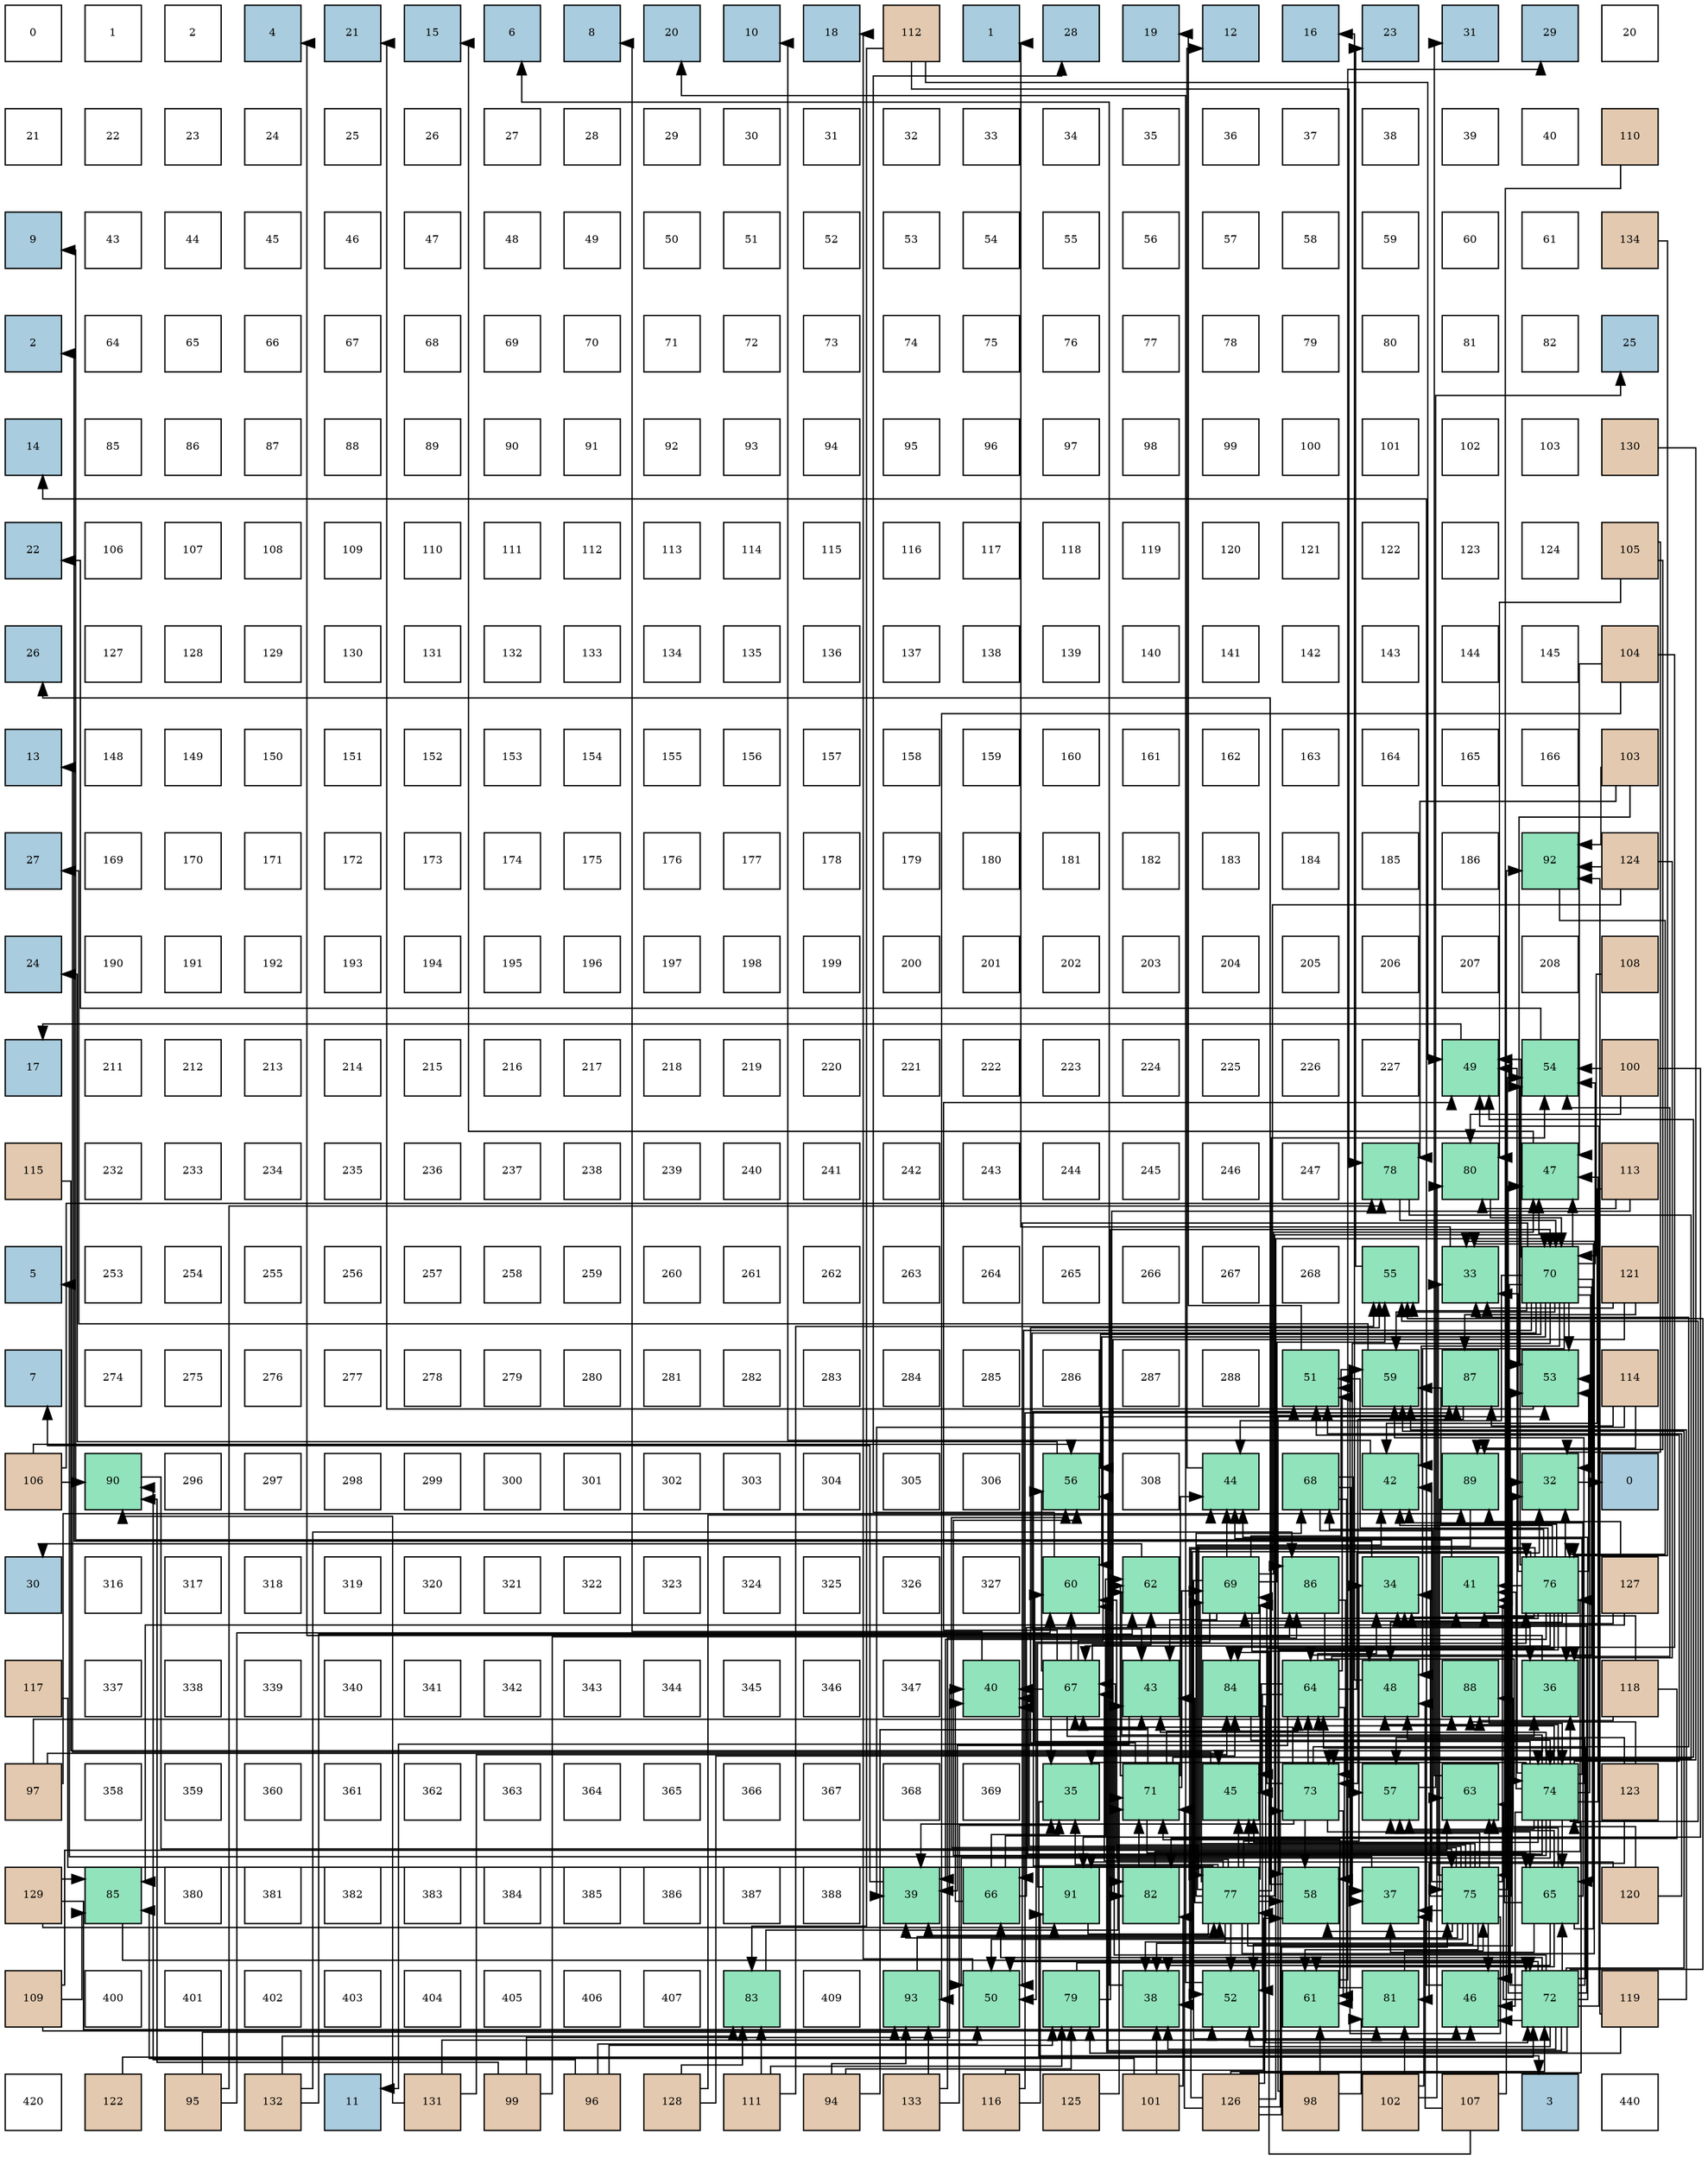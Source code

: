 digraph layout{
 rankdir=TB;
 splines=ortho;
 node [style=filled shape=square fixedsize=true width=0.6];
0[label="0", fontsize=8, fillcolor="#ffffff"];
1[label="1", fontsize=8, fillcolor="#ffffff"];
2[label="2", fontsize=8, fillcolor="#ffffff"];
3[label="4", fontsize=8, fillcolor="#a9ccde"];
4[label="21", fontsize=8, fillcolor="#a9ccde"];
5[label="15", fontsize=8, fillcolor="#a9ccde"];
6[label="6", fontsize=8, fillcolor="#a9ccde"];
7[label="8", fontsize=8, fillcolor="#a9ccde"];
8[label="20", fontsize=8, fillcolor="#a9ccde"];
9[label="10", fontsize=8, fillcolor="#a9ccde"];
10[label="18", fontsize=8, fillcolor="#a9ccde"];
11[label="112", fontsize=8, fillcolor="#e3c9af"];
12[label="1", fontsize=8, fillcolor="#a9ccde"];
13[label="28", fontsize=8, fillcolor="#a9ccde"];
14[label="19", fontsize=8, fillcolor="#a9ccde"];
15[label="12", fontsize=8, fillcolor="#a9ccde"];
16[label="16", fontsize=8, fillcolor="#a9ccde"];
17[label="23", fontsize=8, fillcolor="#a9ccde"];
18[label="31", fontsize=8, fillcolor="#a9ccde"];
19[label="29", fontsize=8, fillcolor="#a9ccde"];
20[label="20", fontsize=8, fillcolor="#ffffff"];
21[label="21", fontsize=8, fillcolor="#ffffff"];
22[label="22", fontsize=8, fillcolor="#ffffff"];
23[label="23", fontsize=8, fillcolor="#ffffff"];
24[label="24", fontsize=8, fillcolor="#ffffff"];
25[label="25", fontsize=8, fillcolor="#ffffff"];
26[label="26", fontsize=8, fillcolor="#ffffff"];
27[label="27", fontsize=8, fillcolor="#ffffff"];
28[label="28", fontsize=8, fillcolor="#ffffff"];
29[label="29", fontsize=8, fillcolor="#ffffff"];
30[label="30", fontsize=8, fillcolor="#ffffff"];
31[label="31", fontsize=8, fillcolor="#ffffff"];
32[label="32", fontsize=8, fillcolor="#ffffff"];
33[label="33", fontsize=8, fillcolor="#ffffff"];
34[label="34", fontsize=8, fillcolor="#ffffff"];
35[label="35", fontsize=8, fillcolor="#ffffff"];
36[label="36", fontsize=8, fillcolor="#ffffff"];
37[label="37", fontsize=8, fillcolor="#ffffff"];
38[label="38", fontsize=8, fillcolor="#ffffff"];
39[label="39", fontsize=8, fillcolor="#ffffff"];
40[label="40", fontsize=8, fillcolor="#ffffff"];
41[label="110", fontsize=8, fillcolor="#e3c9af"];
42[label="9", fontsize=8, fillcolor="#a9ccde"];
43[label="43", fontsize=8, fillcolor="#ffffff"];
44[label="44", fontsize=8, fillcolor="#ffffff"];
45[label="45", fontsize=8, fillcolor="#ffffff"];
46[label="46", fontsize=8, fillcolor="#ffffff"];
47[label="47", fontsize=8, fillcolor="#ffffff"];
48[label="48", fontsize=8, fillcolor="#ffffff"];
49[label="49", fontsize=8, fillcolor="#ffffff"];
50[label="50", fontsize=8, fillcolor="#ffffff"];
51[label="51", fontsize=8, fillcolor="#ffffff"];
52[label="52", fontsize=8, fillcolor="#ffffff"];
53[label="53", fontsize=8, fillcolor="#ffffff"];
54[label="54", fontsize=8, fillcolor="#ffffff"];
55[label="55", fontsize=8, fillcolor="#ffffff"];
56[label="56", fontsize=8, fillcolor="#ffffff"];
57[label="57", fontsize=8, fillcolor="#ffffff"];
58[label="58", fontsize=8, fillcolor="#ffffff"];
59[label="59", fontsize=8, fillcolor="#ffffff"];
60[label="60", fontsize=8, fillcolor="#ffffff"];
61[label="61", fontsize=8, fillcolor="#ffffff"];
62[label="134", fontsize=8, fillcolor="#e3c9af"];
63[label="2", fontsize=8, fillcolor="#a9ccde"];
64[label="64", fontsize=8, fillcolor="#ffffff"];
65[label="65", fontsize=8, fillcolor="#ffffff"];
66[label="66", fontsize=8, fillcolor="#ffffff"];
67[label="67", fontsize=8, fillcolor="#ffffff"];
68[label="68", fontsize=8, fillcolor="#ffffff"];
69[label="69", fontsize=8, fillcolor="#ffffff"];
70[label="70", fontsize=8, fillcolor="#ffffff"];
71[label="71", fontsize=8, fillcolor="#ffffff"];
72[label="72", fontsize=8, fillcolor="#ffffff"];
73[label="73", fontsize=8, fillcolor="#ffffff"];
74[label="74", fontsize=8, fillcolor="#ffffff"];
75[label="75", fontsize=8, fillcolor="#ffffff"];
76[label="76", fontsize=8, fillcolor="#ffffff"];
77[label="77", fontsize=8, fillcolor="#ffffff"];
78[label="78", fontsize=8, fillcolor="#ffffff"];
79[label="79", fontsize=8, fillcolor="#ffffff"];
80[label="80", fontsize=8, fillcolor="#ffffff"];
81[label="81", fontsize=8, fillcolor="#ffffff"];
82[label="82", fontsize=8, fillcolor="#ffffff"];
83[label="25", fontsize=8, fillcolor="#a9ccde"];
84[label="14", fontsize=8, fillcolor="#a9ccde"];
85[label="85", fontsize=8, fillcolor="#ffffff"];
86[label="86", fontsize=8, fillcolor="#ffffff"];
87[label="87", fontsize=8, fillcolor="#ffffff"];
88[label="88", fontsize=8, fillcolor="#ffffff"];
89[label="89", fontsize=8, fillcolor="#ffffff"];
90[label="90", fontsize=8, fillcolor="#ffffff"];
91[label="91", fontsize=8, fillcolor="#ffffff"];
92[label="92", fontsize=8, fillcolor="#ffffff"];
93[label="93", fontsize=8, fillcolor="#ffffff"];
94[label="94", fontsize=8, fillcolor="#ffffff"];
95[label="95", fontsize=8, fillcolor="#ffffff"];
96[label="96", fontsize=8, fillcolor="#ffffff"];
97[label="97", fontsize=8, fillcolor="#ffffff"];
98[label="98", fontsize=8, fillcolor="#ffffff"];
99[label="99", fontsize=8, fillcolor="#ffffff"];
100[label="100", fontsize=8, fillcolor="#ffffff"];
101[label="101", fontsize=8, fillcolor="#ffffff"];
102[label="102", fontsize=8, fillcolor="#ffffff"];
103[label="103", fontsize=8, fillcolor="#ffffff"];
104[label="130", fontsize=8, fillcolor="#e3c9af"];
105[label="22", fontsize=8, fillcolor="#a9ccde"];
106[label="106", fontsize=8, fillcolor="#ffffff"];
107[label="107", fontsize=8, fillcolor="#ffffff"];
108[label="108", fontsize=8, fillcolor="#ffffff"];
109[label="109", fontsize=8, fillcolor="#ffffff"];
110[label="110", fontsize=8, fillcolor="#ffffff"];
111[label="111", fontsize=8, fillcolor="#ffffff"];
112[label="112", fontsize=8, fillcolor="#ffffff"];
113[label="113", fontsize=8, fillcolor="#ffffff"];
114[label="114", fontsize=8, fillcolor="#ffffff"];
115[label="115", fontsize=8, fillcolor="#ffffff"];
116[label="116", fontsize=8, fillcolor="#ffffff"];
117[label="117", fontsize=8, fillcolor="#ffffff"];
118[label="118", fontsize=8, fillcolor="#ffffff"];
119[label="119", fontsize=8, fillcolor="#ffffff"];
120[label="120", fontsize=8, fillcolor="#ffffff"];
121[label="121", fontsize=8, fillcolor="#ffffff"];
122[label="122", fontsize=8, fillcolor="#ffffff"];
123[label="123", fontsize=8, fillcolor="#ffffff"];
124[label="124", fontsize=8, fillcolor="#ffffff"];
125[label="105", fontsize=8, fillcolor="#e3c9af"];
126[label="26", fontsize=8, fillcolor="#a9ccde"];
127[label="127", fontsize=8, fillcolor="#ffffff"];
128[label="128", fontsize=8, fillcolor="#ffffff"];
129[label="129", fontsize=8, fillcolor="#ffffff"];
130[label="130", fontsize=8, fillcolor="#ffffff"];
131[label="131", fontsize=8, fillcolor="#ffffff"];
132[label="132", fontsize=8, fillcolor="#ffffff"];
133[label="133", fontsize=8, fillcolor="#ffffff"];
134[label="134", fontsize=8, fillcolor="#ffffff"];
135[label="135", fontsize=8, fillcolor="#ffffff"];
136[label="136", fontsize=8, fillcolor="#ffffff"];
137[label="137", fontsize=8, fillcolor="#ffffff"];
138[label="138", fontsize=8, fillcolor="#ffffff"];
139[label="139", fontsize=8, fillcolor="#ffffff"];
140[label="140", fontsize=8, fillcolor="#ffffff"];
141[label="141", fontsize=8, fillcolor="#ffffff"];
142[label="142", fontsize=8, fillcolor="#ffffff"];
143[label="143", fontsize=8, fillcolor="#ffffff"];
144[label="144", fontsize=8, fillcolor="#ffffff"];
145[label="145", fontsize=8, fillcolor="#ffffff"];
146[label="104", fontsize=8, fillcolor="#e3c9af"];
147[label="13", fontsize=8, fillcolor="#a9ccde"];
148[label="148", fontsize=8, fillcolor="#ffffff"];
149[label="149", fontsize=8, fillcolor="#ffffff"];
150[label="150", fontsize=8, fillcolor="#ffffff"];
151[label="151", fontsize=8, fillcolor="#ffffff"];
152[label="152", fontsize=8, fillcolor="#ffffff"];
153[label="153", fontsize=8, fillcolor="#ffffff"];
154[label="154", fontsize=8, fillcolor="#ffffff"];
155[label="155", fontsize=8, fillcolor="#ffffff"];
156[label="156", fontsize=8, fillcolor="#ffffff"];
157[label="157", fontsize=8, fillcolor="#ffffff"];
158[label="158", fontsize=8, fillcolor="#ffffff"];
159[label="159", fontsize=8, fillcolor="#ffffff"];
160[label="160", fontsize=8, fillcolor="#ffffff"];
161[label="161", fontsize=8, fillcolor="#ffffff"];
162[label="162", fontsize=8, fillcolor="#ffffff"];
163[label="163", fontsize=8, fillcolor="#ffffff"];
164[label="164", fontsize=8, fillcolor="#ffffff"];
165[label="165", fontsize=8, fillcolor="#ffffff"];
166[label="166", fontsize=8, fillcolor="#ffffff"];
167[label="103", fontsize=8, fillcolor="#e3c9af"];
168[label="27", fontsize=8, fillcolor="#a9ccde"];
169[label="169", fontsize=8, fillcolor="#ffffff"];
170[label="170", fontsize=8, fillcolor="#ffffff"];
171[label="171", fontsize=8, fillcolor="#ffffff"];
172[label="172", fontsize=8, fillcolor="#ffffff"];
173[label="173", fontsize=8, fillcolor="#ffffff"];
174[label="174", fontsize=8, fillcolor="#ffffff"];
175[label="175", fontsize=8, fillcolor="#ffffff"];
176[label="176", fontsize=8, fillcolor="#ffffff"];
177[label="177", fontsize=8, fillcolor="#ffffff"];
178[label="178", fontsize=8, fillcolor="#ffffff"];
179[label="179", fontsize=8, fillcolor="#ffffff"];
180[label="180", fontsize=8, fillcolor="#ffffff"];
181[label="181", fontsize=8, fillcolor="#ffffff"];
182[label="182", fontsize=8, fillcolor="#ffffff"];
183[label="183", fontsize=8, fillcolor="#ffffff"];
184[label="184", fontsize=8, fillcolor="#ffffff"];
185[label="185", fontsize=8, fillcolor="#ffffff"];
186[label="186", fontsize=8, fillcolor="#ffffff"];
187[label="92", fontsize=8, fillcolor="#91e3bb"];
188[label="124", fontsize=8, fillcolor="#e3c9af"];
189[label="24", fontsize=8, fillcolor="#a9ccde"];
190[label="190", fontsize=8, fillcolor="#ffffff"];
191[label="191", fontsize=8, fillcolor="#ffffff"];
192[label="192", fontsize=8, fillcolor="#ffffff"];
193[label="193", fontsize=8, fillcolor="#ffffff"];
194[label="194", fontsize=8, fillcolor="#ffffff"];
195[label="195", fontsize=8, fillcolor="#ffffff"];
196[label="196", fontsize=8, fillcolor="#ffffff"];
197[label="197", fontsize=8, fillcolor="#ffffff"];
198[label="198", fontsize=8, fillcolor="#ffffff"];
199[label="199", fontsize=8, fillcolor="#ffffff"];
200[label="200", fontsize=8, fillcolor="#ffffff"];
201[label="201", fontsize=8, fillcolor="#ffffff"];
202[label="202", fontsize=8, fillcolor="#ffffff"];
203[label="203", fontsize=8, fillcolor="#ffffff"];
204[label="204", fontsize=8, fillcolor="#ffffff"];
205[label="205", fontsize=8, fillcolor="#ffffff"];
206[label="206", fontsize=8, fillcolor="#ffffff"];
207[label="207", fontsize=8, fillcolor="#ffffff"];
208[label="208", fontsize=8, fillcolor="#ffffff"];
209[label="108", fontsize=8, fillcolor="#e3c9af"];
210[label="17", fontsize=8, fillcolor="#a9ccde"];
211[label="211", fontsize=8, fillcolor="#ffffff"];
212[label="212", fontsize=8, fillcolor="#ffffff"];
213[label="213", fontsize=8, fillcolor="#ffffff"];
214[label="214", fontsize=8, fillcolor="#ffffff"];
215[label="215", fontsize=8, fillcolor="#ffffff"];
216[label="216", fontsize=8, fillcolor="#ffffff"];
217[label="217", fontsize=8, fillcolor="#ffffff"];
218[label="218", fontsize=8, fillcolor="#ffffff"];
219[label="219", fontsize=8, fillcolor="#ffffff"];
220[label="220", fontsize=8, fillcolor="#ffffff"];
221[label="221", fontsize=8, fillcolor="#ffffff"];
222[label="222", fontsize=8, fillcolor="#ffffff"];
223[label="223", fontsize=8, fillcolor="#ffffff"];
224[label="224", fontsize=8, fillcolor="#ffffff"];
225[label="225", fontsize=8, fillcolor="#ffffff"];
226[label="226", fontsize=8, fillcolor="#ffffff"];
227[label="227", fontsize=8, fillcolor="#ffffff"];
228[label="49", fontsize=8, fillcolor="#91e3bb"];
229[label="54", fontsize=8, fillcolor="#91e3bb"];
230[label="100", fontsize=8, fillcolor="#e3c9af"];
231[label="115", fontsize=8, fillcolor="#e3c9af"];
232[label="232", fontsize=8, fillcolor="#ffffff"];
233[label="233", fontsize=8, fillcolor="#ffffff"];
234[label="234", fontsize=8, fillcolor="#ffffff"];
235[label="235", fontsize=8, fillcolor="#ffffff"];
236[label="236", fontsize=8, fillcolor="#ffffff"];
237[label="237", fontsize=8, fillcolor="#ffffff"];
238[label="238", fontsize=8, fillcolor="#ffffff"];
239[label="239", fontsize=8, fillcolor="#ffffff"];
240[label="240", fontsize=8, fillcolor="#ffffff"];
241[label="241", fontsize=8, fillcolor="#ffffff"];
242[label="242", fontsize=8, fillcolor="#ffffff"];
243[label="243", fontsize=8, fillcolor="#ffffff"];
244[label="244", fontsize=8, fillcolor="#ffffff"];
245[label="245", fontsize=8, fillcolor="#ffffff"];
246[label="246", fontsize=8, fillcolor="#ffffff"];
247[label="247", fontsize=8, fillcolor="#ffffff"];
248[label="78", fontsize=8, fillcolor="#91e3bb"];
249[label="80", fontsize=8, fillcolor="#91e3bb"];
250[label="47", fontsize=8, fillcolor="#91e3bb"];
251[label="113", fontsize=8, fillcolor="#e3c9af"];
252[label="5", fontsize=8, fillcolor="#a9ccde"];
253[label="253", fontsize=8, fillcolor="#ffffff"];
254[label="254", fontsize=8, fillcolor="#ffffff"];
255[label="255", fontsize=8, fillcolor="#ffffff"];
256[label="256", fontsize=8, fillcolor="#ffffff"];
257[label="257", fontsize=8, fillcolor="#ffffff"];
258[label="258", fontsize=8, fillcolor="#ffffff"];
259[label="259", fontsize=8, fillcolor="#ffffff"];
260[label="260", fontsize=8, fillcolor="#ffffff"];
261[label="261", fontsize=8, fillcolor="#ffffff"];
262[label="262", fontsize=8, fillcolor="#ffffff"];
263[label="263", fontsize=8, fillcolor="#ffffff"];
264[label="264", fontsize=8, fillcolor="#ffffff"];
265[label="265", fontsize=8, fillcolor="#ffffff"];
266[label="266", fontsize=8, fillcolor="#ffffff"];
267[label="267", fontsize=8, fillcolor="#ffffff"];
268[label="268", fontsize=8, fillcolor="#ffffff"];
269[label="55", fontsize=8, fillcolor="#91e3bb"];
270[label="33", fontsize=8, fillcolor="#91e3bb"];
271[label="70", fontsize=8, fillcolor="#91e3bb"];
272[label="121", fontsize=8, fillcolor="#e3c9af"];
273[label="7", fontsize=8, fillcolor="#a9ccde"];
274[label="274", fontsize=8, fillcolor="#ffffff"];
275[label="275", fontsize=8, fillcolor="#ffffff"];
276[label="276", fontsize=8, fillcolor="#ffffff"];
277[label="277", fontsize=8, fillcolor="#ffffff"];
278[label="278", fontsize=8, fillcolor="#ffffff"];
279[label="279", fontsize=8, fillcolor="#ffffff"];
280[label="280", fontsize=8, fillcolor="#ffffff"];
281[label="281", fontsize=8, fillcolor="#ffffff"];
282[label="282", fontsize=8, fillcolor="#ffffff"];
283[label="283", fontsize=8, fillcolor="#ffffff"];
284[label="284", fontsize=8, fillcolor="#ffffff"];
285[label="285", fontsize=8, fillcolor="#ffffff"];
286[label="286", fontsize=8, fillcolor="#ffffff"];
287[label="287", fontsize=8, fillcolor="#ffffff"];
288[label="288", fontsize=8, fillcolor="#ffffff"];
289[label="51", fontsize=8, fillcolor="#91e3bb"];
290[label="59", fontsize=8, fillcolor="#91e3bb"];
291[label="87", fontsize=8, fillcolor="#91e3bb"];
292[label="53", fontsize=8, fillcolor="#91e3bb"];
293[label="114", fontsize=8, fillcolor="#e3c9af"];
294[label="106", fontsize=8, fillcolor="#e3c9af"];
295[label="90", fontsize=8, fillcolor="#91e3bb"];
296[label="296", fontsize=8, fillcolor="#ffffff"];
297[label="297", fontsize=8, fillcolor="#ffffff"];
298[label="298", fontsize=8, fillcolor="#ffffff"];
299[label="299", fontsize=8, fillcolor="#ffffff"];
300[label="300", fontsize=8, fillcolor="#ffffff"];
301[label="301", fontsize=8, fillcolor="#ffffff"];
302[label="302", fontsize=8, fillcolor="#ffffff"];
303[label="303", fontsize=8, fillcolor="#ffffff"];
304[label="304", fontsize=8, fillcolor="#ffffff"];
305[label="305", fontsize=8, fillcolor="#ffffff"];
306[label="306", fontsize=8, fillcolor="#ffffff"];
307[label="56", fontsize=8, fillcolor="#91e3bb"];
308[label="308", fontsize=8, fillcolor="#ffffff"];
309[label="44", fontsize=8, fillcolor="#91e3bb"];
310[label="68", fontsize=8, fillcolor="#91e3bb"];
311[label="42", fontsize=8, fillcolor="#91e3bb"];
312[label="89", fontsize=8, fillcolor="#91e3bb"];
313[label="32", fontsize=8, fillcolor="#91e3bb"];
314[label="0", fontsize=8, fillcolor="#a9ccde"];
315[label="30", fontsize=8, fillcolor="#a9ccde"];
316[label="316", fontsize=8, fillcolor="#ffffff"];
317[label="317", fontsize=8, fillcolor="#ffffff"];
318[label="318", fontsize=8, fillcolor="#ffffff"];
319[label="319", fontsize=8, fillcolor="#ffffff"];
320[label="320", fontsize=8, fillcolor="#ffffff"];
321[label="321", fontsize=8, fillcolor="#ffffff"];
322[label="322", fontsize=8, fillcolor="#ffffff"];
323[label="323", fontsize=8, fillcolor="#ffffff"];
324[label="324", fontsize=8, fillcolor="#ffffff"];
325[label="325", fontsize=8, fillcolor="#ffffff"];
326[label="326", fontsize=8, fillcolor="#ffffff"];
327[label="327", fontsize=8, fillcolor="#ffffff"];
328[label="60", fontsize=8, fillcolor="#91e3bb"];
329[label="62", fontsize=8, fillcolor="#91e3bb"];
330[label="69", fontsize=8, fillcolor="#91e3bb"];
331[label="86", fontsize=8, fillcolor="#91e3bb"];
332[label="34", fontsize=8, fillcolor="#91e3bb"];
333[label="41", fontsize=8, fillcolor="#91e3bb"];
334[label="76", fontsize=8, fillcolor="#91e3bb"];
335[label="127", fontsize=8, fillcolor="#e3c9af"];
336[label="117", fontsize=8, fillcolor="#e3c9af"];
337[label="337", fontsize=8, fillcolor="#ffffff"];
338[label="338", fontsize=8, fillcolor="#ffffff"];
339[label="339", fontsize=8, fillcolor="#ffffff"];
340[label="340", fontsize=8, fillcolor="#ffffff"];
341[label="341", fontsize=8, fillcolor="#ffffff"];
342[label="342", fontsize=8, fillcolor="#ffffff"];
343[label="343", fontsize=8, fillcolor="#ffffff"];
344[label="344", fontsize=8, fillcolor="#ffffff"];
345[label="345", fontsize=8, fillcolor="#ffffff"];
346[label="346", fontsize=8, fillcolor="#ffffff"];
347[label="347", fontsize=8, fillcolor="#ffffff"];
348[label="40", fontsize=8, fillcolor="#91e3bb"];
349[label="67", fontsize=8, fillcolor="#91e3bb"];
350[label="43", fontsize=8, fillcolor="#91e3bb"];
351[label="84", fontsize=8, fillcolor="#91e3bb"];
352[label="64", fontsize=8, fillcolor="#91e3bb"];
353[label="48", fontsize=8, fillcolor="#91e3bb"];
354[label="88", fontsize=8, fillcolor="#91e3bb"];
355[label="36", fontsize=8, fillcolor="#91e3bb"];
356[label="118", fontsize=8, fillcolor="#e3c9af"];
357[label="97", fontsize=8, fillcolor="#e3c9af"];
358[label="358", fontsize=8, fillcolor="#ffffff"];
359[label="359", fontsize=8, fillcolor="#ffffff"];
360[label="360", fontsize=8, fillcolor="#ffffff"];
361[label="361", fontsize=8, fillcolor="#ffffff"];
362[label="362", fontsize=8, fillcolor="#ffffff"];
363[label="363", fontsize=8, fillcolor="#ffffff"];
364[label="364", fontsize=8, fillcolor="#ffffff"];
365[label="365", fontsize=8, fillcolor="#ffffff"];
366[label="366", fontsize=8, fillcolor="#ffffff"];
367[label="367", fontsize=8, fillcolor="#ffffff"];
368[label="368", fontsize=8, fillcolor="#ffffff"];
369[label="369", fontsize=8, fillcolor="#ffffff"];
370[label="35", fontsize=8, fillcolor="#91e3bb"];
371[label="71", fontsize=8, fillcolor="#91e3bb"];
372[label="45", fontsize=8, fillcolor="#91e3bb"];
373[label="73", fontsize=8, fillcolor="#91e3bb"];
374[label="57", fontsize=8, fillcolor="#91e3bb"];
375[label="63", fontsize=8, fillcolor="#91e3bb"];
376[label="74", fontsize=8, fillcolor="#91e3bb"];
377[label="123", fontsize=8, fillcolor="#e3c9af"];
378[label="129", fontsize=8, fillcolor="#e3c9af"];
379[label="85", fontsize=8, fillcolor="#91e3bb"];
380[label="380", fontsize=8, fillcolor="#ffffff"];
381[label="381", fontsize=8, fillcolor="#ffffff"];
382[label="382", fontsize=8, fillcolor="#ffffff"];
383[label="383", fontsize=8, fillcolor="#ffffff"];
384[label="384", fontsize=8, fillcolor="#ffffff"];
385[label="385", fontsize=8, fillcolor="#ffffff"];
386[label="386", fontsize=8, fillcolor="#ffffff"];
387[label="387", fontsize=8, fillcolor="#ffffff"];
388[label="388", fontsize=8, fillcolor="#ffffff"];
389[label="39", fontsize=8, fillcolor="#91e3bb"];
390[label="66", fontsize=8, fillcolor="#91e3bb"];
391[label="91", fontsize=8, fillcolor="#91e3bb"];
392[label="82", fontsize=8, fillcolor="#91e3bb"];
393[label="77", fontsize=8, fillcolor="#91e3bb"];
394[label="58", fontsize=8, fillcolor="#91e3bb"];
395[label="37", fontsize=8, fillcolor="#91e3bb"];
396[label="75", fontsize=8, fillcolor="#91e3bb"];
397[label="65", fontsize=8, fillcolor="#91e3bb"];
398[label="120", fontsize=8, fillcolor="#e3c9af"];
399[label="109", fontsize=8, fillcolor="#e3c9af"];
400[label="400", fontsize=8, fillcolor="#ffffff"];
401[label="401", fontsize=8, fillcolor="#ffffff"];
402[label="402", fontsize=8, fillcolor="#ffffff"];
403[label="403", fontsize=8, fillcolor="#ffffff"];
404[label="404", fontsize=8, fillcolor="#ffffff"];
405[label="405", fontsize=8, fillcolor="#ffffff"];
406[label="406", fontsize=8, fillcolor="#ffffff"];
407[label="407", fontsize=8, fillcolor="#ffffff"];
408[label="83", fontsize=8, fillcolor="#91e3bb"];
409[label="409", fontsize=8, fillcolor="#ffffff"];
410[label="93", fontsize=8, fillcolor="#91e3bb"];
411[label="50", fontsize=8, fillcolor="#91e3bb"];
412[label="79", fontsize=8, fillcolor="#91e3bb"];
413[label="38", fontsize=8, fillcolor="#91e3bb"];
414[label="52", fontsize=8, fillcolor="#91e3bb"];
415[label="61", fontsize=8, fillcolor="#91e3bb"];
416[label="81", fontsize=8, fillcolor="#91e3bb"];
417[label="46", fontsize=8, fillcolor="#91e3bb"];
418[label="72", fontsize=8, fillcolor="#91e3bb"];
419[label="119", fontsize=8, fillcolor="#e3c9af"];
420[label="420", fontsize=8, fillcolor="#ffffff"];
421[label="122", fontsize=8, fillcolor="#e3c9af"];
422[label="95", fontsize=8, fillcolor="#e3c9af"];
423[label="132", fontsize=8, fillcolor="#e3c9af"];
424[label="11", fontsize=8, fillcolor="#a9ccde"];
425[label="131", fontsize=8, fillcolor="#e3c9af"];
426[label="99", fontsize=8, fillcolor="#e3c9af"];
427[label="96", fontsize=8, fillcolor="#e3c9af"];
428[label="128", fontsize=8, fillcolor="#e3c9af"];
429[label="111", fontsize=8, fillcolor="#e3c9af"];
430[label="94", fontsize=8, fillcolor="#e3c9af"];
431[label="133", fontsize=8, fillcolor="#e3c9af"];
432[label="116", fontsize=8, fillcolor="#e3c9af"];
433[label="125", fontsize=8, fillcolor="#e3c9af"];
434[label="101", fontsize=8, fillcolor="#e3c9af"];
435[label="126", fontsize=8, fillcolor="#e3c9af"];
436[label="98", fontsize=8, fillcolor="#e3c9af"];
437[label="102", fontsize=8, fillcolor="#e3c9af"];
438[label="107", fontsize=8, fillcolor="#e3c9af"];
439[label="3", fontsize=8, fillcolor="#a9ccde"];
440[label="440", fontsize=8, fillcolor="#ffffff"];
edge [constraint=false, style=vis];313 -> 314;
270 -> 12;
332 -> 63;
370 -> 439;
355 -> 3;
395 -> 252;
413 -> 6;
389 -> 273;
348 -> 7;
333 -> 42;
311 -> 9;
350 -> 424;
309 -> 15;
372 -> 147;
417 -> 84;
250 -> 5;
353 -> 16;
228 -> 210;
411 -> 10;
289 -> 14;
414 -> 8;
292 -> 4;
229 -> 105;
269 -> 17;
307 -> 189;
374 -> 83;
394 -> 126;
290 -> 168;
328 -> 13;
415 -> 19;
329 -> 315;
375 -> 18;
352 -> 313;
352 -> 332;
352 -> 389;
352 -> 372;
352 -> 289;
352 -> 414;
352 -> 229;
352 -> 394;
397 -> 270;
397 -> 395;
397 -> 413;
397 -> 333;
397 -> 311;
397 -> 374;
397 -> 415;
397 -> 375;
390 -> 370;
390 -> 355;
390 -> 348;
390 -> 329;
349 -> 370;
349 -> 355;
349 -> 348;
349 -> 228;
349 -> 292;
349 -> 307;
349 -> 328;
349 -> 329;
310 -> 395;
310 -> 374;
310 -> 415;
310 -> 375;
330 -> 350;
330 -> 309;
330 -> 417;
330 -> 250;
330 -> 353;
330 -> 411;
330 -> 269;
330 -> 290;
271 -> 313;
271 -> 395;
271 -> 311;
271 -> 350;
271 -> 309;
271 -> 417;
271 -> 250;
271 -> 353;
271 -> 228;
271 -> 411;
271 -> 292;
271 -> 229;
271 -> 269;
271 -> 307;
271 -> 290;
271 -> 328;
271 -> 352;
271 -> 397;
271 -> 390;
371 -> 309;
371 -> 228;
371 -> 269;
371 -> 329;
371 -> 352;
371 -> 397;
371 -> 349;
371 -> 330;
418 -> 332;
418 -> 413;
418 -> 350;
418 -> 309;
418 -> 417;
418 -> 250;
418 -> 353;
418 -> 228;
418 -> 411;
418 -> 414;
418 -> 292;
418 -> 269;
418 -> 307;
418 -> 290;
418 -> 328;
418 -> 375;
418 -> 352;
418 -> 397;
418 -> 390;
373 -> 270;
373 -> 389;
373 -> 394;
373 -> 415;
373 -> 352;
373 -> 397;
373 -> 349;
373 -> 330;
376 -> 370;
376 -> 355;
376 -> 348;
376 -> 333;
376 -> 350;
376 -> 309;
376 -> 372;
376 -> 417;
376 -> 250;
376 -> 353;
376 -> 228;
376 -> 411;
376 -> 289;
376 -> 292;
376 -> 269;
376 -> 307;
376 -> 374;
376 -> 290;
376 -> 328;
376 -> 329;
376 -> 352;
376 -> 397;
396 -> 313;
396 -> 270;
396 -> 332;
396 -> 395;
396 -> 413;
396 -> 389;
396 -> 348;
396 -> 333;
396 -> 311;
396 -> 372;
396 -> 417;
396 -> 411;
396 -> 289;
396 -> 414;
396 -> 229;
396 -> 307;
396 -> 374;
396 -> 394;
396 -> 415;
396 -> 375;
396 -> 349;
396 -> 330;
334 -> 313;
334 -> 270;
334 -> 332;
334 -> 355;
334 -> 413;
334 -> 389;
334 -> 333;
334 -> 311;
334 -> 372;
334 -> 353;
334 -> 289;
334 -> 414;
334 -> 292;
334 -> 229;
334 -> 394;
334 -> 290;
334 -> 349;
334 -> 310;
334 -> 330;
393 -> 313;
393 -> 270;
393 -> 332;
393 -> 370;
393 -> 413;
393 -> 389;
393 -> 333;
393 -> 311;
393 -> 350;
393 -> 372;
393 -> 250;
393 -> 289;
393 -> 414;
393 -> 229;
393 -> 394;
393 -> 328;
393 -> 349;
393 -> 310;
393 -> 330;
248 -> 271;
248 -> 373;
412 -> 271;
412 -> 418;
249 -> 271;
416 -> 371;
416 -> 396;
392 -> 371;
392 -> 334;
408 -> 371;
351 -> 418;
351 -> 376;
379 -> 418;
331 -> 373;
331 -> 376;
291 -> 373;
354 -> 376;
312 -> 396;
312 -> 393;
295 -> 396;
391 -> 334;
391 -> 393;
187 -> 334;
410 -> 393;
430 -> 350;
430 -> 412;
430 -> 410;
422 -> 328;
422 -> 248;
422 -> 410;
427 -> 411;
427 -> 412;
427 -> 295;
357 -> 372;
357 -> 354;
357 -> 312;
436 -> 415;
436 -> 416;
436 -> 291;
426 -> 348;
426 -> 331;
426 -> 295;
230 -> 229;
230 -> 249;
230 -> 391;
434 -> 413;
434 -> 392;
434 -> 379;
437 -> 395;
437 -> 249;
437 -> 416;
167 -> 292;
167 -> 248;
167 -> 187;
146 -> 250;
146 -> 351;
146 -> 410;
125 -> 313;
125 -> 249;
125 -> 312;
294 -> 307;
294 -> 248;
294 -> 295;
438 -> 353;
438 -> 351;
438 -> 187;
209 -> 271;
399 -> 375;
399 -> 416;
399 -> 379;
41 -> 396;
429 -> 269;
429 -> 412;
429 -> 408;
11 -> 228;
11 -> 248;
11 -> 408;
251 -> 311;
251 -> 249;
251 -> 392;
293 -> 389;
293 -> 291;
293 -> 312;
231 -> 376;
432 -> 394;
432 -> 291;
432 -> 391;
336 -> 393;
356 -> 333;
356 -> 392;
356 -> 354;
419 -> 290;
419 -> 412;
419 -> 187;
398 -> 289;
398 -> 354;
398 -> 391;
272 -> 270;
272 -> 392;
272 -> 291;
421 -> 418;
377 -> 374;
377 -> 416;
377 -> 354;
188 -> 355;
188 -> 331;
188 -> 187;
433 -> 371;
435 -> 271;
435 -> 371;
435 -> 418;
435 -> 373;
435 -> 376;
435 -> 396;
435 -> 334;
435 -> 393;
335 -> 332;
335 -> 379;
335 -> 312;
428 -> 309;
428 -> 408;
428 -> 351;
378 -> 414;
378 -> 379;
378 -> 391;
104 -> 373;
425 -> 417;
425 -> 351;
425 -> 295;
423 -> 329;
423 -> 408;
423 -> 331;
431 -> 370;
431 -> 331;
431 -> 410;
62 -> 334;
edge [constraint=true, style=invis];
0 -> 21 -> 42 -> 63 -> 84 -> 105 -> 126 -> 147 -> 168 -> 189 -> 210 -> 231 -> 252 -> 273 -> 294 -> 315 -> 336 -> 357 -> 378 -> 399 -> 420;
1 -> 22 -> 43 -> 64 -> 85 -> 106 -> 127 -> 148 -> 169 -> 190 -> 211 -> 232 -> 253 -> 274 -> 295 -> 316 -> 337 -> 358 -> 379 -> 400 -> 421;
2 -> 23 -> 44 -> 65 -> 86 -> 107 -> 128 -> 149 -> 170 -> 191 -> 212 -> 233 -> 254 -> 275 -> 296 -> 317 -> 338 -> 359 -> 380 -> 401 -> 422;
3 -> 24 -> 45 -> 66 -> 87 -> 108 -> 129 -> 150 -> 171 -> 192 -> 213 -> 234 -> 255 -> 276 -> 297 -> 318 -> 339 -> 360 -> 381 -> 402 -> 423;
4 -> 25 -> 46 -> 67 -> 88 -> 109 -> 130 -> 151 -> 172 -> 193 -> 214 -> 235 -> 256 -> 277 -> 298 -> 319 -> 340 -> 361 -> 382 -> 403 -> 424;
5 -> 26 -> 47 -> 68 -> 89 -> 110 -> 131 -> 152 -> 173 -> 194 -> 215 -> 236 -> 257 -> 278 -> 299 -> 320 -> 341 -> 362 -> 383 -> 404 -> 425;
6 -> 27 -> 48 -> 69 -> 90 -> 111 -> 132 -> 153 -> 174 -> 195 -> 216 -> 237 -> 258 -> 279 -> 300 -> 321 -> 342 -> 363 -> 384 -> 405 -> 426;
7 -> 28 -> 49 -> 70 -> 91 -> 112 -> 133 -> 154 -> 175 -> 196 -> 217 -> 238 -> 259 -> 280 -> 301 -> 322 -> 343 -> 364 -> 385 -> 406 -> 427;
8 -> 29 -> 50 -> 71 -> 92 -> 113 -> 134 -> 155 -> 176 -> 197 -> 218 -> 239 -> 260 -> 281 -> 302 -> 323 -> 344 -> 365 -> 386 -> 407 -> 428;
9 -> 30 -> 51 -> 72 -> 93 -> 114 -> 135 -> 156 -> 177 -> 198 -> 219 -> 240 -> 261 -> 282 -> 303 -> 324 -> 345 -> 366 -> 387 -> 408 -> 429;
10 -> 31 -> 52 -> 73 -> 94 -> 115 -> 136 -> 157 -> 178 -> 199 -> 220 -> 241 -> 262 -> 283 -> 304 -> 325 -> 346 -> 367 -> 388 -> 409 -> 430;
11 -> 32 -> 53 -> 74 -> 95 -> 116 -> 137 -> 158 -> 179 -> 200 -> 221 -> 242 -> 263 -> 284 -> 305 -> 326 -> 347 -> 368 -> 389 -> 410 -> 431;
12 -> 33 -> 54 -> 75 -> 96 -> 117 -> 138 -> 159 -> 180 -> 201 -> 222 -> 243 -> 264 -> 285 -> 306 -> 327 -> 348 -> 369 -> 390 -> 411 -> 432;
13 -> 34 -> 55 -> 76 -> 97 -> 118 -> 139 -> 160 -> 181 -> 202 -> 223 -> 244 -> 265 -> 286 -> 307 -> 328 -> 349 -> 370 -> 391 -> 412 -> 433;
14 -> 35 -> 56 -> 77 -> 98 -> 119 -> 140 -> 161 -> 182 -> 203 -> 224 -> 245 -> 266 -> 287 -> 308 -> 329 -> 350 -> 371 -> 392 -> 413 -> 434;
15 -> 36 -> 57 -> 78 -> 99 -> 120 -> 141 -> 162 -> 183 -> 204 -> 225 -> 246 -> 267 -> 288 -> 309 -> 330 -> 351 -> 372 -> 393 -> 414 -> 435;
16 -> 37 -> 58 -> 79 -> 100 -> 121 -> 142 -> 163 -> 184 -> 205 -> 226 -> 247 -> 268 -> 289 -> 310 -> 331 -> 352 -> 373 -> 394 -> 415 -> 436;
17 -> 38 -> 59 -> 80 -> 101 -> 122 -> 143 -> 164 -> 185 -> 206 -> 227 -> 248 -> 269 -> 290 -> 311 -> 332 -> 353 -> 374 -> 395 -> 416 -> 437;
18 -> 39 -> 60 -> 81 -> 102 -> 123 -> 144 -> 165 -> 186 -> 207 -> 228 -> 249 -> 270 -> 291 -> 312 -> 333 -> 354 -> 375 -> 396 -> 417 -> 438;
19 -> 40 -> 61 -> 82 -> 103 -> 124 -> 145 -> 166 -> 187 -> 208 -> 229 -> 250 -> 271 -> 292 -> 313 -> 334 -> 355 -> 376 -> 397 -> 418 -> 439;
20 -> 41 -> 62 -> 83 -> 104 -> 125 -> 146 -> 167 -> 188 -> 209 -> 230 -> 251 -> 272 -> 293 -> 314 -> 335 -> 356 -> 377 -> 398 -> 419 -> 440;
rank = same {0 -> 1 -> 2 -> 3 -> 4 -> 5 -> 6 -> 7 -> 8 -> 9 -> 10 -> 11 -> 12 -> 13 -> 14 -> 15 -> 16 -> 17 -> 18 -> 19 -> 20};
rank = same {21 -> 22 -> 23 -> 24 -> 25 -> 26 -> 27 -> 28 -> 29 -> 30 -> 31 -> 32 -> 33 -> 34 -> 35 -> 36 -> 37 -> 38 -> 39 -> 40 -> 41};
rank = same {42 -> 43 -> 44 -> 45 -> 46 -> 47 -> 48 -> 49 -> 50 -> 51 -> 52 -> 53 -> 54 -> 55 -> 56 -> 57 -> 58 -> 59 -> 60 -> 61 -> 62};
rank = same {63 -> 64 -> 65 -> 66 -> 67 -> 68 -> 69 -> 70 -> 71 -> 72 -> 73 -> 74 -> 75 -> 76 -> 77 -> 78 -> 79 -> 80 -> 81 -> 82 -> 83};
rank = same {84 -> 85 -> 86 -> 87 -> 88 -> 89 -> 90 -> 91 -> 92 -> 93 -> 94 -> 95 -> 96 -> 97 -> 98 -> 99 -> 100 -> 101 -> 102 -> 103 -> 104};
rank = same {105 -> 106 -> 107 -> 108 -> 109 -> 110 -> 111 -> 112 -> 113 -> 114 -> 115 -> 116 -> 117 -> 118 -> 119 -> 120 -> 121 -> 122 -> 123 -> 124 -> 125};
rank = same {126 -> 127 -> 128 -> 129 -> 130 -> 131 -> 132 -> 133 -> 134 -> 135 -> 136 -> 137 -> 138 -> 139 -> 140 -> 141 -> 142 -> 143 -> 144 -> 145 -> 146};
rank = same {147 -> 148 -> 149 -> 150 -> 151 -> 152 -> 153 -> 154 -> 155 -> 156 -> 157 -> 158 -> 159 -> 160 -> 161 -> 162 -> 163 -> 164 -> 165 -> 166 -> 167};
rank = same {168 -> 169 -> 170 -> 171 -> 172 -> 173 -> 174 -> 175 -> 176 -> 177 -> 178 -> 179 -> 180 -> 181 -> 182 -> 183 -> 184 -> 185 -> 186 -> 187 -> 188};
rank = same {189 -> 190 -> 191 -> 192 -> 193 -> 194 -> 195 -> 196 -> 197 -> 198 -> 199 -> 200 -> 201 -> 202 -> 203 -> 204 -> 205 -> 206 -> 207 -> 208 -> 209};
rank = same {210 -> 211 -> 212 -> 213 -> 214 -> 215 -> 216 -> 217 -> 218 -> 219 -> 220 -> 221 -> 222 -> 223 -> 224 -> 225 -> 226 -> 227 -> 228 -> 229 -> 230};
rank = same {231 -> 232 -> 233 -> 234 -> 235 -> 236 -> 237 -> 238 -> 239 -> 240 -> 241 -> 242 -> 243 -> 244 -> 245 -> 246 -> 247 -> 248 -> 249 -> 250 -> 251};
rank = same {252 -> 253 -> 254 -> 255 -> 256 -> 257 -> 258 -> 259 -> 260 -> 261 -> 262 -> 263 -> 264 -> 265 -> 266 -> 267 -> 268 -> 269 -> 270 -> 271 -> 272};
rank = same {273 -> 274 -> 275 -> 276 -> 277 -> 278 -> 279 -> 280 -> 281 -> 282 -> 283 -> 284 -> 285 -> 286 -> 287 -> 288 -> 289 -> 290 -> 291 -> 292 -> 293};
rank = same {294 -> 295 -> 296 -> 297 -> 298 -> 299 -> 300 -> 301 -> 302 -> 303 -> 304 -> 305 -> 306 -> 307 -> 308 -> 309 -> 310 -> 311 -> 312 -> 313 -> 314};
rank = same {315 -> 316 -> 317 -> 318 -> 319 -> 320 -> 321 -> 322 -> 323 -> 324 -> 325 -> 326 -> 327 -> 328 -> 329 -> 330 -> 331 -> 332 -> 333 -> 334 -> 335};
rank = same {336 -> 337 -> 338 -> 339 -> 340 -> 341 -> 342 -> 343 -> 344 -> 345 -> 346 -> 347 -> 348 -> 349 -> 350 -> 351 -> 352 -> 353 -> 354 -> 355 -> 356};
rank = same {357 -> 358 -> 359 -> 360 -> 361 -> 362 -> 363 -> 364 -> 365 -> 366 -> 367 -> 368 -> 369 -> 370 -> 371 -> 372 -> 373 -> 374 -> 375 -> 376 -> 377};
rank = same {378 -> 379 -> 380 -> 381 -> 382 -> 383 -> 384 -> 385 -> 386 -> 387 -> 388 -> 389 -> 390 -> 391 -> 392 -> 393 -> 394 -> 395 -> 396 -> 397 -> 398};
rank = same {399 -> 400 -> 401 -> 402 -> 403 -> 404 -> 405 -> 406 -> 407 -> 408 -> 409 -> 410 -> 411 -> 412 -> 413 -> 414 -> 415 -> 416 -> 417 -> 418 -> 419};
rank = same {420 -> 421 -> 422 -> 423 -> 424 -> 425 -> 426 -> 427 -> 428 -> 429 -> 430 -> 431 -> 432 -> 433 -> 434 -> 435 -> 436 -> 437 -> 438 -> 439 -> 440};
}